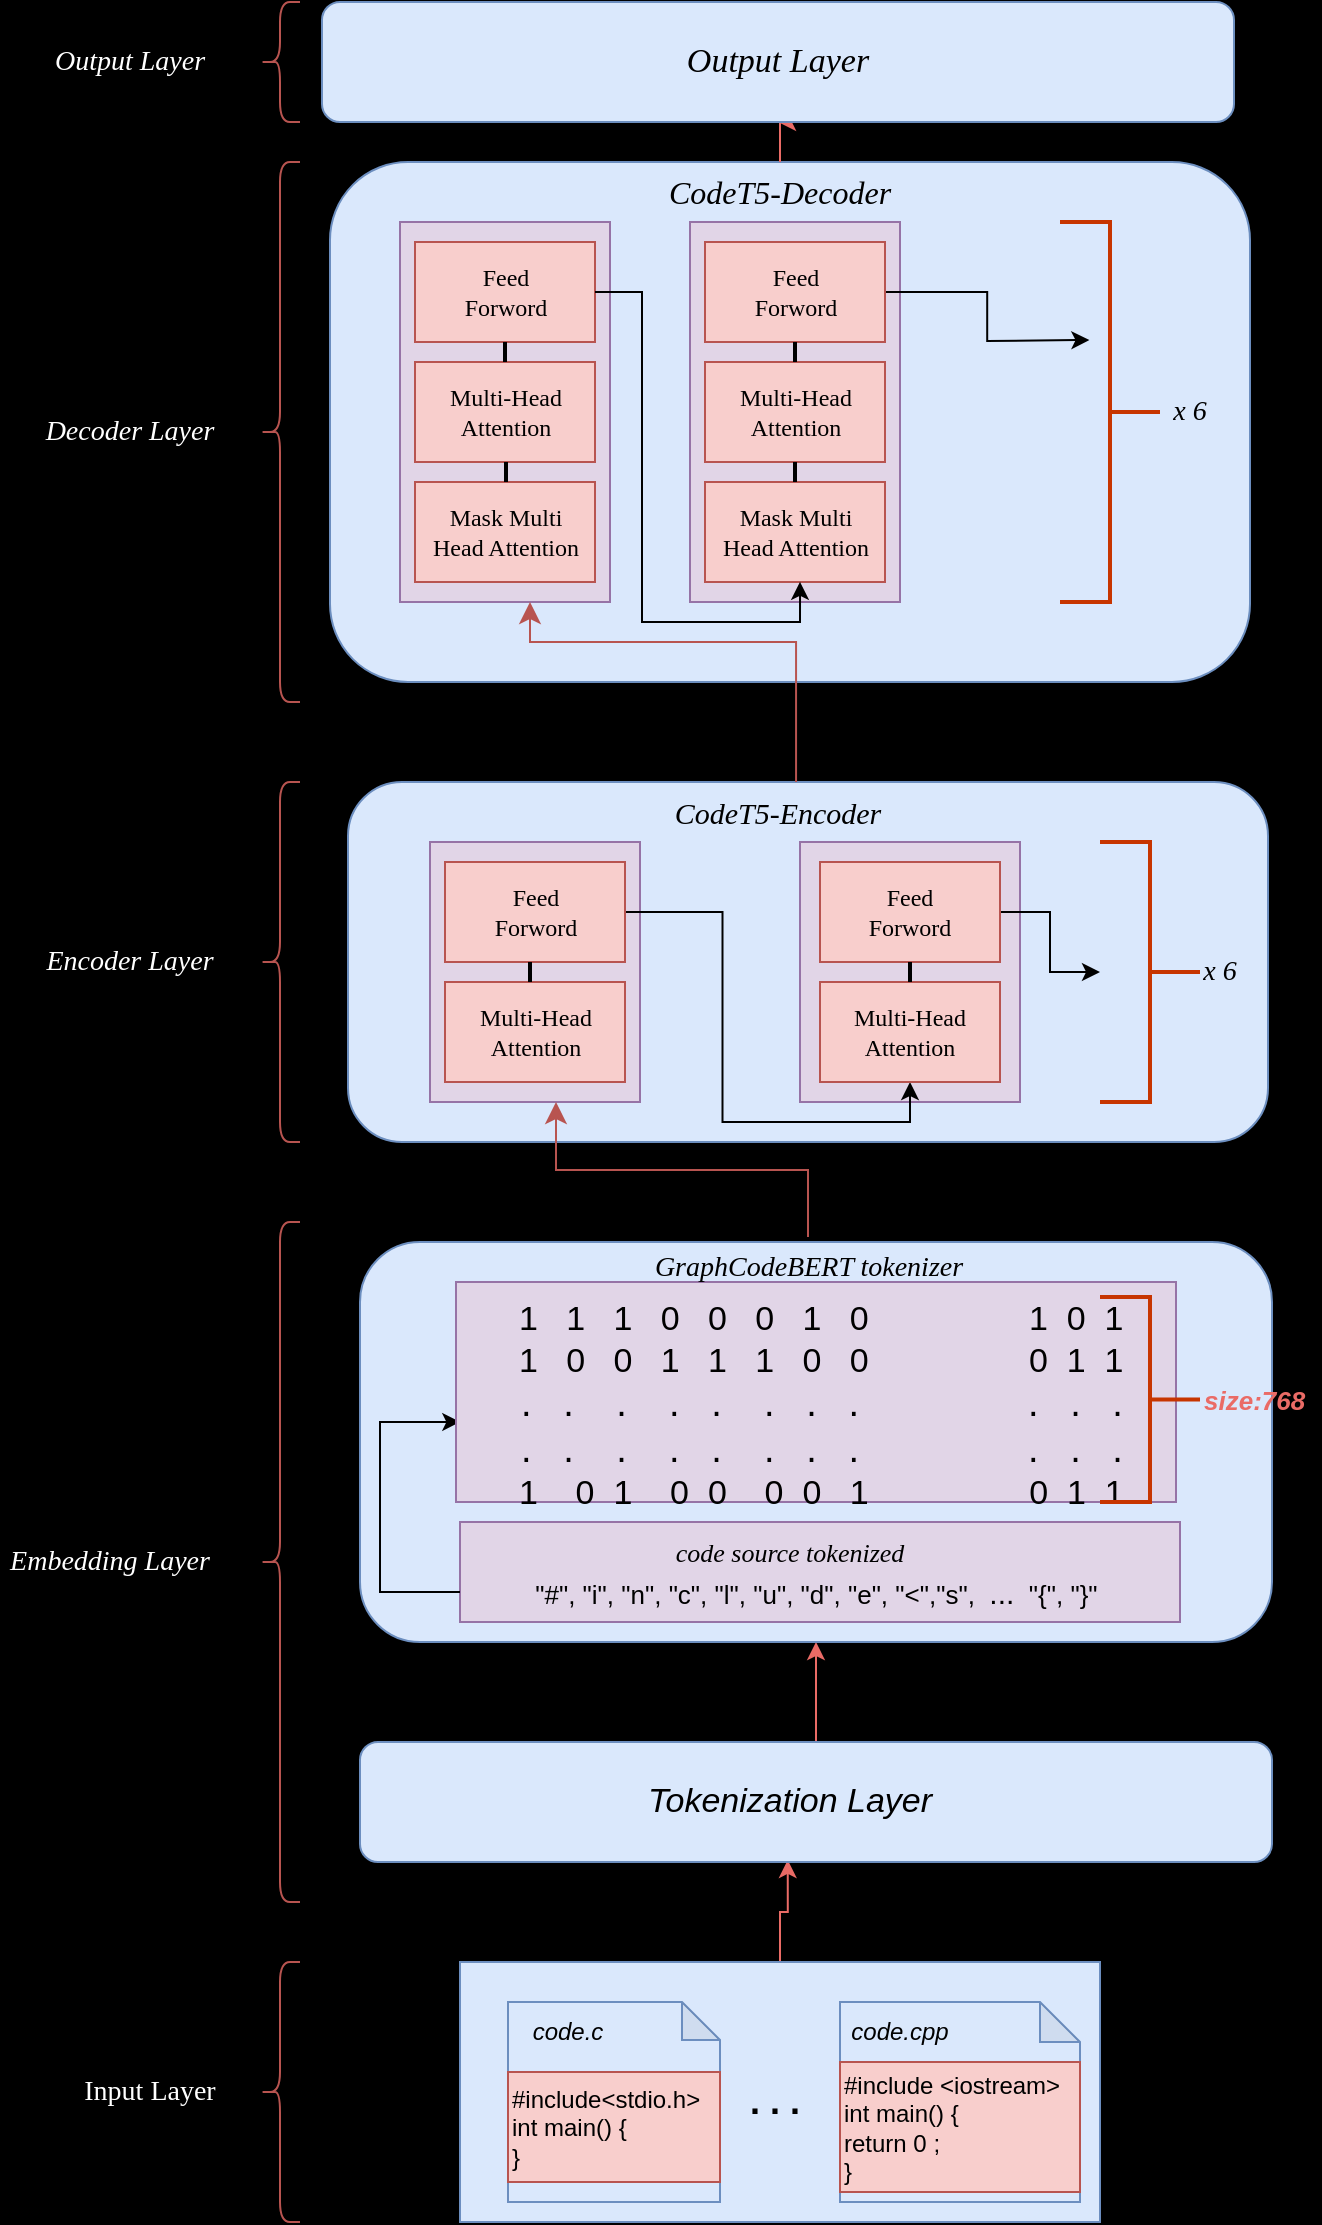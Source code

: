 <mxfile version="24.6.2" type="github">
  <diagram name="Page-1" id="ndFlclTGQ-r0OjpnFzX9">
    <mxGraphModel dx="1114" dy="1761" grid="0" gridSize="10" guides="1" tooltips="1" connect="1" arrows="1" fold="1" page="1" pageScale="1" pageWidth="827" pageHeight="1169" background="#000000" math="0" shadow="0">
      <root>
        <mxCell id="0" />
        <mxCell id="1" parent="0" />
        <mxCell id="08KLOJ0HgdKlxMjKVlnE-172" value="" style="edgeStyle=orthogonalEdgeStyle;rounded=0;orthogonalLoop=1;jettySize=auto;html=1;strokeColor=#EA6B66;entryX=0.469;entryY=0.983;entryDx=0;entryDy=0;entryPerimeter=0;" edge="1" parent="1" source="08KLOJ0HgdKlxMjKVlnE-74" target="08KLOJ0HgdKlxMjKVlnE-87">
          <mxGeometry relative="1" as="geometry" />
        </mxCell>
        <mxCell id="08KLOJ0HgdKlxMjKVlnE-74" value="" style="rounded=0;whiteSpace=wrap;html=1;fillColor=#dae8fc;strokeColor=#6c8ebf;" vertex="1" parent="1">
          <mxGeometry x="280" y="-180" width="320" height="130" as="geometry" />
        </mxCell>
        <mxCell id="08KLOJ0HgdKlxMjKVlnE-73" value="" style="shape=note;whiteSpace=wrap;html=1;backgroundOutline=1;darkOpacity=0.05;size=19;fillColor=#dae8fc;strokeColor=#6c8ebf;" vertex="1" parent="1">
          <mxGeometry x="304" y="-160" width="106" height="100" as="geometry" />
        </mxCell>
        <mxCell id="08KLOJ0HgdKlxMjKVlnE-75" value="" style="shape=note;whiteSpace=wrap;html=1;backgroundOutline=1;darkOpacity=0.05;size=20;fillColor=#dae8fc;strokeColor=#6c8ebf;" vertex="1" parent="1">
          <mxGeometry x="470" y="-160" width="120" height="100" as="geometry" />
        </mxCell>
        <mxCell id="08KLOJ0HgdKlxMjKVlnE-78" value="#include&amp;lt;stdio.h&amp;gt;&lt;br&gt;int main() {&lt;div&gt;}&lt;/div&gt;" style="text;html=1;align=left;verticalAlign=middle;whiteSpace=wrap;rounded=0;fillColor=#f8cecc;strokeColor=#b85450;" vertex="1" parent="1">
          <mxGeometry x="304" y="-125" width="106" height="55" as="geometry" />
        </mxCell>
        <mxCell id="08KLOJ0HgdKlxMjKVlnE-79" value="#include &amp;lt;iostream&amp;gt;&lt;div&gt;int main() {&lt;/div&gt;&lt;div&gt;return 0 ;&lt;/div&gt;&lt;div&gt;}&lt;/div&gt;" style="text;html=1;align=left;verticalAlign=middle;whiteSpace=wrap;rounded=0;fillColor=#f8cecc;strokeColor=#b85450;" vertex="1" parent="1">
          <mxGeometry x="470" y="-130" width="120" height="65" as="geometry" />
        </mxCell>
        <mxCell id="08KLOJ0HgdKlxMjKVlnE-81" value="&lt;i&gt;code.c&lt;/i&gt;" style="text;html=1;align=center;verticalAlign=middle;whiteSpace=wrap;rounded=0;" vertex="1" parent="1">
          <mxGeometry x="304" y="-160" width="60" height="30" as="geometry" />
        </mxCell>
        <mxCell id="08KLOJ0HgdKlxMjKVlnE-82" value="&lt;i&gt;code.cpp&lt;/i&gt;" style="text;html=1;align=center;verticalAlign=middle;whiteSpace=wrap;rounded=0;" vertex="1" parent="1">
          <mxGeometry x="470" y="-160" width="60" height="30" as="geometry" />
        </mxCell>
        <mxCell id="08KLOJ0HgdKlxMjKVlnE-84" value="" style="shape=curlyBracket;whiteSpace=wrap;html=1;rounded=1;labelPosition=left;verticalLabelPosition=middle;align=right;verticalAlign=middle;fillColor=#f8cecc;gradientColor=#ea6b66;strokeColor=#b85450;" vertex="1" parent="1">
          <mxGeometry x="180" y="-180" width="20" height="130" as="geometry" />
        </mxCell>
        <mxCell id="08KLOJ0HgdKlxMjKVlnE-86" value="&lt;font color=&quot;#ffffff&quot; face=&quot;Times New Roman&quot; style=&quot;font-size: 14px; background-color: rgb(0, 0, 0);&quot;&gt;Input Layer&lt;/font&gt;" style="text;html=1;align=center;verticalAlign=middle;whiteSpace=wrap;rounded=0;" vertex="1" parent="1">
          <mxGeometry x="90" y="-130" width="70" height="30" as="geometry" />
        </mxCell>
        <mxCell id="08KLOJ0HgdKlxMjKVlnE-174" value="" style="edgeStyle=orthogonalEdgeStyle;rounded=0;orthogonalLoop=1;jettySize=auto;html=1;strokeColor=#EA6B66;entryX=0.5;entryY=1;entryDx=0;entryDy=0;" edge="1" parent="1" source="08KLOJ0HgdKlxMjKVlnE-87" target="08KLOJ0HgdKlxMjKVlnE-95">
          <mxGeometry relative="1" as="geometry" />
        </mxCell>
        <mxCell id="08KLOJ0HgdKlxMjKVlnE-87" value="" style="rounded=1;whiteSpace=wrap;html=1;fillColor=#dae8fc;strokeColor=#6c8ebf;" vertex="1" parent="1">
          <mxGeometry x="230" y="-290" width="456" height="60" as="geometry" />
        </mxCell>
        <mxCell id="08KLOJ0HgdKlxMjKVlnE-91" value="&lt;b style=&quot;font-size: 18px;&quot;&gt;. . .&amp;nbsp;&lt;/b&gt;" style="text;html=1;align=center;verticalAlign=middle;whiteSpace=wrap;rounded=0;" vertex="1" parent="1">
          <mxGeometry x="410" y="-125" width="60" height="30" as="geometry" />
        </mxCell>
        <mxCell id="08KLOJ0HgdKlxMjKVlnE-92" value="" style="shape=curlyBracket;whiteSpace=wrap;html=1;rounded=1;labelPosition=left;verticalLabelPosition=middle;align=right;verticalAlign=middle;size=0.5;fillColor=#f8cecc;gradientColor=#ea6b66;strokeColor=#b85450;" vertex="1" parent="1">
          <mxGeometry x="180" y="-550" width="20" height="340" as="geometry" />
        </mxCell>
        <mxCell id="08KLOJ0HgdKlxMjKVlnE-94" value="&lt;i&gt;&lt;font color=&quot;#ffffff&quot; style=&quot;font-size: 14px; background-color: rgb(0, 0, 0);&quot; face=&quot;Times New Roman&quot;&gt;Embedding Layer&lt;/font&gt;&lt;/i&gt;" style="text;html=1;align=center;verticalAlign=middle;whiteSpace=wrap;rounded=0;" vertex="1" parent="1">
          <mxGeometry x="50" y="-395" width="110" height="30" as="geometry" />
        </mxCell>
        <mxCell id="08KLOJ0HgdKlxMjKVlnE-95" value="" style="rounded=1;whiteSpace=wrap;html=1;fillColor=#dae8fc;strokeColor=#6c8ebf;" vertex="1" parent="1">
          <mxGeometry x="230" y="-540" width="456" height="200" as="geometry" />
        </mxCell>
        <mxCell id="08KLOJ0HgdKlxMjKVlnE-98" value="&lt;font style=&quot;font-size: 17px;&quot;&gt;&lt;i&gt;Tokenization Layer&lt;/i&gt;&lt;/font&gt;" style="text;html=1;align=center;verticalAlign=middle;whiteSpace=wrap;rounded=0;" vertex="1" parent="1">
          <mxGeometry x="310" y="-275" width="270" height="30" as="geometry" />
        </mxCell>
        <mxCell id="08KLOJ0HgdKlxMjKVlnE-99" value="" style="rounded=0;whiteSpace=wrap;html=1;fillColor=#e1d5e7;strokeColor=#9673a6;" vertex="1" parent="1">
          <mxGeometry x="280" y="-400" width="360" height="50" as="geometry" />
        </mxCell>
        <mxCell id="08KLOJ0HgdKlxMjKVlnE-100" value="&lt;i&gt;&lt;font face=&quot;Times New Roman&quot; style=&quot;font-size: 13px;&quot;&gt;code source tokenized&lt;/font&gt;&lt;/i&gt;" style="text;html=1;align=center;verticalAlign=middle;whiteSpace=wrap;rounded=0;" vertex="1" parent="1">
          <mxGeometry x="385" y="-400" width="120" height="30" as="geometry" />
        </mxCell>
        <mxCell id="08KLOJ0HgdKlxMjKVlnE-105" value="" style="edgeStyle=orthogonalEdgeStyle;rounded=0;orthogonalLoop=1;jettySize=auto;html=1;entryX=0.006;entryY=0.636;entryDx=0;entryDy=0;entryPerimeter=0;" edge="1" parent="1" source="08KLOJ0HgdKlxMjKVlnE-101" target="08KLOJ0HgdKlxMjKVlnE-104">
          <mxGeometry relative="1" as="geometry">
            <Array as="points">
              <mxPoint x="240" y="-365" />
              <mxPoint x="240" y="-450" />
            </Array>
          </mxGeometry>
        </mxCell>
        <mxCell id="08KLOJ0HgdKlxMjKVlnE-101" value="&lt;font style=&quot;font-size: 13px;&quot;&gt;&quot;#&quot;, &quot;i&quot;, &quot;n&quot;, &quot;c&quot;, &quot;l&quot;, &quot;u&quot;, &quot;d&quot;, &quot;e&quot;, &quot;&amp;lt;&quot;,&quot;s&quot;,&amp;nbsp; &lt;/font&gt;&lt;font style=&quot;font-size: 15px;&quot;&gt;...&lt;/font&gt;&lt;font style=&quot;font-size: 13px;&quot;&gt;&amp;nbsp; &quot;{&quot;, &quot;}&quot;&amp;nbsp;&lt;/font&gt;" style="text;html=1;align=center;verticalAlign=middle;whiteSpace=wrap;rounded=0;" vertex="1" parent="1">
          <mxGeometry x="280" y="-380" width="360" height="30" as="geometry" />
        </mxCell>
        <mxCell id="08KLOJ0HgdKlxMjKVlnE-104" value="" style="rounded=0;whiteSpace=wrap;html=1;fillColor=#e1d5e7;strokeColor=#9673a6;" vertex="1" parent="1">
          <mxGeometry x="278" y="-520" width="360" height="110" as="geometry" />
        </mxCell>
        <mxCell id="08KLOJ0HgdKlxMjKVlnE-106" value="&lt;div&gt;&lt;br&gt;&lt;/div&gt;&lt;font style=&quot;font-size: 17px;&quot;&gt;&amp;nbsp; 1&amp;nbsp; &amp;nbsp;1&amp;nbsp; &amp;nbsp;1&amp;nbsp; &amp;nbsp;0&amp;nbsp; &amp;nbsp;0&amp;nbsp; &amp;nbsp;0&amp;nbsp; &amp;nbsp;1&amp;nbsp; &amp;nbsp;0&amp;nbsp; &amp;nbsp; &amp;nbsp; &amp;nbsp;&lt;span style=&quot;white-space: pre;&quot;&gt;&#x9;&lt;/span&gt;&lt;span style=&quot;white-space: pre;&quot;&gt;&#x9;&lt;/span&gt;1&amp;nbsp; 0&amp;nbsp; 1&lt;/font&gt;&lt;div style=&quot;font-size: 17px;&quot;&gt;&lt;font style=&quot;font-size: 17px;&quot;&gt;&amp;nbsp; 1&amp;nbsp; &amp;nbsp;0&amp;nbsp; &amp;nbsp;0&amp;nbsp; &amp;nbsp;1&amp;nbsp; &amp;nbsp;1&amp;nbsp; &amp;nbsp;1&amp;nbsp; &amp;nbsp;0&amp;nbsp; &amp;nbsp;0&amp;nbsp; &amp;nbsp; &amp;nbsp; &amp;nbsp;&lt;span style=&quot;white-space: pre;&quot;&gt;&#x9;&lt;/span&gt;&lt;span style=&quot;white-space: pre;&quot;&gt;&#x9;&lt;/span&gt;0&amp;nbsp; 1&amp;nbsp; 1&lt;/font&gt;&lt;/div&gt;&lt;div style=&quot;font-size: 19px;&quot;&gt;&lt;font style=&quot;font-size: 19px;&quot;&gt;&amp;nbsp; .&amp;nbsp; &amp;nbsp;.&amp;nbsp; &amp;nbsp; .&amp;nbsp; &amp;nbsp; .&amp;nbsp; &amp;nbsp;.&amp;nbsp; &amp;nbsp; .&amp;nbsp; &amp;nbsp;.&amp;nbsp; &amp;nbsp;.&amp;nbsp; &amp;nbsp; &amp;nbsp;&lt;span style=&quot;white-space: pre;&quot;&gt;&#x9;&lt;/span&gt;&lt;span style=&quot;white-space: pre;&quot;&gt;&#x9;&lt;/span&gt;&amp;nbsp; .&amp;nbsp; &amp;nbsp;.&amp;nbsp; &amp;nbsp;.&lt;/font&gt;&lt;/div&gt;&lt;div style=&quot;font-size: 19px;&quot;&gt;&lt;span style=&quot;background-color: initial;&quot;&gt;&amp;nbsp; .&amp;nbsp; &amp;nbsp;.&amp;nbsp; &amp;nbsp; .&amp;nbsp; &amp;nbsp; .&amp;nbsp; &amp;nbsp;.&amp;nbsp; &amp;nbsp; .&amp;nbsp; &amp;nbsp;.&amp;nbsp; &amp;nbsp;.&amp;nbsp; &amp;nbsp; &amp;nbsp;&lt;span style=&quot;white-space: pre;&quot;&gt;&#x9;&lt;/span&gt;&lt;span style=&quot;white-space: pre;&quot;&gt;&#x9;&lt;/span&gt;&amp;nbsp; .&amp;nbsp; &amp;nbsp;.&amp;nbsp; &amp;nbsp;.&lt;/span&gt;&lt;br&gt;&lt;/div&gt;&lt;div style=&quot;&quot;&gt;&lt;span style=&quot;background-color: initial;&quot;&gt;&lt;font style=&quot;font-size: 17px;&quot;&gt;&amp;nbsp; 1&amp;nbsp; &amp;nbsp; 0&amp;nbsp; 1&amp;nbsp; &amp;nbsp; 0&amp;nbsp; 0&amp;nbsp; &amp;nbsp; 0&amp;nbsp; 0&amp;nbsp; &amp;nbsp;1&amp;nbsp; &amp;nbsp; &amp;nbsp; &amp;nbsp; &amp;nbsp; &amp;nbsp; &amp;nbsp; &amp;nbsp; &amp;nbsp;0&amp;nbsp; 1&amp;nbsp; 1&amp;nbsp;&amp;nbsp;&lt;/font&gt;&lt;/span&gt;&lt;br&gt;&lt;/div&gt;" style="text;html=1;align=left;verticalAlign=middle;whiteSpace=wrap;rounded=0;" vertex="1" parent="1">
          <mxGeometry x="298" y="-510" width="340" height="90" as="geometry" />
        </mxCell>
        <mxCell id="08KLOJ0HgdKlxMjKVlnE-107" value="" style="strokeWidth=2;html=1;shape=mxgraph.flowchart.annotation_2;align=left;labelPosition=right;pointerEvents=1;direction=west;fillColor=#fa6800;strokeColor=#C73500;fontColor=#000000;" vertex="1" parent="1">
          <mxGeometry x="600" y="-512.5" width="50" height="102.5" as="geometry" />
        </mxCell>
        <mxCell id="08KLOJ0HgdKlxMjKVlnE-108" value="&lt;i&gt;&lt;b&gt;&lt;font color=&quot;#ea6b66&quot; style=&quot;font-size: 13px;&quot;&gt;size:768&lt;/font&gt;&lt;/b&gt;&lt;/i&gt;" style="text;html=1;align=left;verticalAlign=middle;whiteSpace=wrap;rounded=0;" vertex="1" parent="1">
          <mxGeometry x="650" y="-476.25" width="60" height="30" as="geometry" />
        </mxCell>
        <mxCell id="08KLOJ0HgdKlxMjKVlnE-109" value="&lt;i&gt;&lt;font style=&quot;font-size: 14px;&quot; face=&quot;Times New Roman&quot;&gt;GraphCodeBERT tokenizer&lt;/font&gt;&lt;/i&gt;" style="text;html=1;align=center;verticalAlign=middle;resizable=0;points=[];autosize=1;strokeColor=none;fillColor=none;" vertex="1" parent="1">
          <mxGeometry x="364" y="-542.5" width="180" height="30" as="geometry" />
        </mxCell>
        <mxCell id="08KLOJ0HgdKlxMjKVlnE-111" value="" style="rounded=1;whiteSpace=wrap;html=1;fillColor=#dae8fc;strokeColor=#6c8ebf;" vertex="1" parent="1">
          <mxGeometry x="224" y="-770" width="460" height="180" as="geometry" />
        </mxCell>
        <mxCell id="08KLOJ0HgdKlxMjKVlnE-168" value="" style="edgeStyle=orthogonalEdgeStyle;rounded=0;orthogonalLoop=1;jettySize=auto;html=1;" edge="1" parent="1" source="08KLOJ0HgdKlxMjKVlnE-112" target="08KLOJ0HgdKlxMjKVlnE-167">
          <mxGeometry relative="1" as="geometry" />
        </mxCell>
        <mxCell id="08KLOJ0HgdKlxMjKVlnE-112" value="" style="rounded=1;whiteSpace=wrap;html=1;fillColor=#dae8fc;strokeColor=#6c8ebf;" vertex="1" parent="1">
          <mxGeometry x="215" y="-1080" width="460" height="260" as="geometry" />
        </mxCell>
        <mxCell id="08KLOJ0HgdKlxMjKVlnE-114" value="" style="shape=curlyBracket;whiteSpace=wrap;html=1;rounded=1;labelPosition=left;verticalLabelPosition=middle;align=right;verticalAlign=middle;fillColor=#f8cecc;gradientColor=#ea6b66;strokeColor=#b85450;" vertex="1" parent="1">
          <mxGeometry x="180" y="-770" width="20" height="180" as="geometry" />
        </mxCell>
        <mxCell id="08KLOJ0HgdKlxMjKVlnE-116" value="&lt;font size=&quot;1&quot; face=&quot;Times New Roman&quot; style=&quot;&quot;&gt;&lt;i style=&quot;font-size: 15px;&quot;&gt;CodeT5-Encoder&lt;/i&gt;&lt;/font&gt;" style="text;html=1;align=center;verticalAlign=middle;whiteSpace=wrap;rounded=0;" vertex="1" parent="1">
          <mxGeometry x="334" y="-770" width="210" height="30" as="geometry" />
        </mxCell>
        <mxCell id="08KLOJ0HgdKlxMjKVlnE-117" value="" style="rounded=0;whiteSpace=wrap;html=1;fillColor=#e1d5e7;strokeColor=#9673a6;" vertex="1" parent="1">
          <mxGeometry x="265" y="-740" width="105" height="130" as="geometry" />
        </mxCell>
        <mxCell id="08KLOJ0HgdKlxMjKVlnE-118" value="" style="rounded=0;whiteSpace=wrap;html=1;fillColor=#e1d5e7;strokeColor=#9673a6;" vertex="1" parent="1">
          <mxGeometry x="450" y="-740" width="110" height="130" as="geometry" />
        </mxCell>
        <mxCell id="08KLOJ0HgdKlxMjKVlnE-120" value="" style="strokeWidth=2;html=1;shape=mxgraph.flowchart.annotation_2;align=left;labelPosition=right;pointerEvents=1;direction=west;fillColor=#fa6800;strokeColor=#C73500;fontColor=#000000;" vertex="1" parent="1">
          <mxGeometry x="600" y="-740" width="50" height="130" as="geometry" />
        </mxCell>
        <mxCell id="08KLOJ0HgdKlxMjKVlnE-121" value="&lt;font size=&quot;1&quot; face=&quot;Times New Roman&quot; style=&quot;&quot;&gt;&lt;i style=&quot;font-size: 14px;&quot;&gt;x 6&lt;/i&gt;&lt;/font&gt;" style="text;html=1;align=center;verticalAlign=middle;whiteSpace=wrap;rounded=0;" vertex="1" parent="1">
          <mxGeometry x="630" y="-690" width="60" height="30" as="geometry" />
        </mxCell>
        <mxCell id="08KLOJ0HgdKlxMjKVlnE-122" value="" style="edgeStyle=elbowEdgeStyle;elbow=vertical;endArrow=classic;html=1;curved=0;rounded=0;endSize=8;startSize=8;fillColor=#f8cecc;strokeColor=#b85450;" edge="1" parent="1" source="08KLOJ0HgdKlxMjKVlnE-109">
          <mxGeometry width="50" height="50" relative="1" as="geometry">
            <mxPoint x="442" y="-544" as="sourcePoint" />
            <mxPoint x="328" y="-610" as="targetPoint" />
            <Array as="points" />
          </mxGeometry>
        </mxCell>
        <mxCell id="08KLOJ0HgdKlxMjKVlnE-124" value="&lt;font face=&quot;Times New Roman&quot;&gt;Multi-Head&lt;/font&gt;&lt;div&gt;&lt;font face=&quot;Times New Roman&quot;&gt;Attention&lt;/font&gt;&lt;/div&gt;" style="rounded=0;whiteSpace=wrap;html=1;fillColor=#f8cecc;strokeColor=#b85450;" vertex="1" parent="1">
          <mxGeometry x="272.5" y="-670" width="90" height="50" as="geometry" />
        </mxCell>
        <mxCell id="08KLOJ0HgdKlxMjKVlnE-129" style="edgeStyle=orthogonalEdgeStyle;rounded=0;orthogonalLoop=1;jettySize=auto;html=1;entryX=0.5;entryY=1;entryDx=0;entryDy=0;" edge="1" parent="1" source="08KLOJ0HgdKlxMjKVlnE-125" target="08KLOJ0HgdKlxMjKVlnE-126">
          <mxGeometry relative="1" as="geometry" />
        </mxCell>
        <mxCell id="08KLOJ0HgdKlxMjKVlnE-125" value="&lt;font face=&quot;Times New Roman&quot;&gt;Feed&lt;/font&gt;&lt;div&gt;&lt;font face=&quot;Times New Roman&quot;&gt;Forword&lt;/font&gt;&lt;/div&gt;" style="rounded=0;whiteSpace=wrap;html=1;fillColor=#f8cecc;strokeColor=#b85450;" vertex="1" parent="1">
          <mxGeometry x="272.5" y="-730" width="90" height="50" as="geometry" />
        </mxCell>
        <mxCell id="08KLOJ0HgdKlxMjKVlnE-126" value="" style="rounded=0;whiteSpace=wrap;html=1;fillColor=#f8cecc;strokeColor=#b85450;" vertex="1" parent="1">
          <mxGeometry x="460" y="-670" width="90" height="50" as="geometry" />
        </mxCell>
        <mxCell id="08KLOJ0HgdKlxMjKVlnE-127" value="" style="rounded=0;whiteSpace=wrap;html=1;fillColor=#f8cecc;strokeColor=#b85450;" vertex="1" parent="1">
          <mxGeometry x="460" y="-730" width="90" height="50" as="geometry" />
        </mxCell>
        <mxCell id="08KLOJ0HgdKlxMjKVlnE-130" value="&lt;font face=&quot;Times New Roman&quot;&gt;Multi-Head&lt;/font&gt;&lt;div&gt;&lt;font face=&quot;Times New Roman&quot;&gt;Attention&lt;/font&gt;&lt;/div&gt;" style="rounded=0;whiteSpace=wrap;html=1;fillColor=#f8cecc;strokeColor=#b85450;" vertex="1" parent="1">
          <mxGeometry x="460" y="-670" width="90" height="50" as="geometry" />
        </mxCell>
        <mxCell id="08KLOJ0HgdKlxMjKVlnE-134" value="" style="edgeStyle=orthogonalEdgeStyle;rounded=0;orthogonalLoop=1;jettySize=auto;html=1;" edge="1" parent="1" source="08KLOJ0HgdKlxMjKVlnE-131" target="08KLOJ0HgdKlxMjKVlnE-120">
          <mxGeometry relative="1" as="geometry" />
        </mxCell>
        <mxCell id="08KLOJ0HgdKlxMjKVlnE-131" value="&lt;font face=&quot;Times New Roman&quot;&gt;Feed&lt;/font&gt;&lt;div&gt;&lt;font face=&quot;Times New Roman&quot;&gt;Forword&lt;/font&gt;&lt;/div&gt;" style="rounded=0;whiteSpace=wrap;html=1;fillColor=#f8cecc;strokeColor=#b85450;" vertex="1" parent="1">
          <mxGeometry x="460" y="-730" width="90" height="50" as="geometry" />
        </mxCell>
        <mxCell id="08KLOJ0HgdKlxMjKVlnE-136" value="" style="line;strokeWidth=2;direction=south;html=1;" vertex="1" parent="1">
          <mxGeometry x="310" y="-680" width="10" height="10" as="geometry" />
        </mxCell>
        <mxCell id="08KLOJ0HgdKlxMjKVlnE-137" value="" style="line;strokeWidth=2;direction=south;html=1;" vertex="1" parent="1">
          <mxGeometry x="500" y="-680" width="10" height="10" as="geometry" />
        </mxCell>
        <mxCell id="08KLOJ0HgdKlxMjKVlnE-138" value="" style="rounded=0;whiteSpace=wrap;html=1;fillColor=#e1d5e7;strokeColor=#9673a6;" vertex="1" parent="1">
          <mxGeometry x="250" y="-1050" width="105" height="190" as="geometry" />
        </mxCell>
        <mxCell id="08KLOJ0HgdKlxMjKVlnE-140" value="" style="rounded=0;whiteSpace=wrap;html=1;fillColor=#e1d5e7;strokeColor=#9673a6;" vertex="1" parent="1">
          <mxGeometry x="395" y="-1050" width="105" height="190" as="geometry" />
        </mxCell>
        <mxCell id="08KLOJ0HgdKlxMjKVlnE-141" value="&lt;font face=&quot;Times New Roman&quot;&gt;Feed&lt;/font&gt;&lt;div&gt;&lt;font face=&quot;Times New Roman&quot;&gt;Forword&lt;/font&gt;&lt;/div&gt;" style="rounded=0;whiteSpace=wrap;html=1;fillColor=#f8cecc;strokeColor=#b85450;" vertex="1" parent="1">
          <mxGeometry x="257.5" y="-1040" width="90" height="50" as="geometry" />
        </mxCell>
        <mxCell id="08KLOJ0HgdKlxMjKVlnE-142" value="&lt;font face=&quot;Times New Roman&quot;&gt;Mask Multi&lt;/font&gt;&lt;div&gt;&lt;font face=&quot;Times New Roman&quot;&gt;Head Attention&lt;/font&gt;&lt;/div&gt;" style="rounded=0;whiteSpace=wrap;html=1;fillColor=#f8cecc;strokeColor=#b85450;" vertex="1" parent="1">
          <mxGeometry x="257.5" y="-920" width="90" height="50" as="geometry" />
        </mxCell>
        <mxCell id="08KLOJ0HgdKlxMjKVlnE-143" value="&lt;font face=&quot;Times New Roman&quot;&gt;Feed&lt;/font&gt;&lt;div&gt;&lt;font face=&quot;Times New Roman&quot;&gt;Forword&lt;/font&gt;&lt;/div&gt;" style="rounded=0;whiteSpace=wrap;html=1;fillColor=#f8cecc;strokeColor=#b85450;" vertex="1" parent="1">
          <mxGeometry x="257.5" y="-980" width="90" height="50" as="geometry" />
        </mxCell>
        <mxCell id="08KLOJ0HgdKlxMjKVlnE-171" value="" style="edgeStyle=orthogonalEdgeStyle;rounded=0;orthogonalLoop=1;jettySize=auto;html=1;strokeColor=#EA6B66;" edge="1" parent="1" source="08KLOJ0HgdKlxMjKVlnE-144" target="08KLOJ0HgdKlxMjKVlnE-167">
          <mxGeometry relative="1" as="geometry" />
        </mxCell>
        <mxCell id="08KLOJ0HgdKlxMjKVlnE-144" value="&lt;i&gt;&lt;font style=&quot;font-size: 16px;&quot; face=&quot;Times New Roman&quot;&gt;CodeT5-Decoder&lt;/font&gt;&lt;/i&gt;" style="text;html=1;align=center;verticalAlign=middle;whiteSpace=wrap;rounded=0;" vertex="1" parent="1">
          <mxGeometry x="370" y="-1080" width="140" height="30" as="geometry" />
        </mxCell>
        <mxCell id="08KLOJ0HgdKlxMjKVlnE-146" value="" style="edgeStyle=elbowEdgeStyle;elbow=vertical;endArrow=classic;html=1;curved=0;rounded=0;endSize=8;startSize=8;exitX=0.543;exitY=0;exitDx=0;exitDy=0;exitPerimeter=0;fillColor=#f8cecc;strokeColor=#b85450;" edge="1" parent="1" source="08KLOJ0HgdKlxMjKVlnE-116">
          <mxGeometry width="50" height="50" relative="1" as="geometry">
            <mxPoint x="265" y="-810" as="sourcePoint" />
            <mxPoint x="315" y="-860" as="targetPoint" />
            <Array as="points">
              <mxPoint x="300" y="-840" />
            </Array>
          </mxGeometry>
        </mxCell>
        <mxCell id="08KLOJ0HgdKlxMjKVlnE-147" value="&lt;font face=&quot;Times New Roman&quot;&gt;Feed&lt;/font&gt;&lt;div&gt;&lt;font face=&quot;Times New Roman&quot;&gt;Forword&lt;/font&gt;&lt;/div&gt;" style="rounded=0;whiteSpace=wrap;html=1;fillColor=#f8cecc;strokeColor=#b85450;" vertex="1" parent="1">
          <mxGeometry x="402.5" y="-920" width="90" height="50" as="geometry" />
        </mxCell>
        <mxCell id="08KLOJ0HgdKlxMjKVlnE-148" value="&lt;font face=&quot;Times New Roman&quot;&gt;Feed&lt;/font&gt;&lt;div&gt;&lt;font face=&quot;Times New Roman&quot;&gt;Forword&lt;/font&gt;&lt;/div&gt;" style="rounded=0;whiteSpace=wrap;html=1;fillColor=#f8cecc;strokeColor=#b85450;" vertex="1" parent="1">
          <mxGeometry x="402.5" y="-980" width="90" height="50" as="geometry" />
        </mxCell>
        <mxCell id="08KLOJ0HgdKlxMjKVlnE-161" value="" style="edgeStyle=orthogonalEdgeStyle;rounded=0;orthogonalLoop=1;jettySize=auto;html=1;entryX=0.31;entryY=0.8;entryDx=0;entryDy=0;entryPerimeter=0;" edge="1" parent="1" source="08KLOJ0HgdKlxMjKVlnE-149">
          <mxGeometry relative="1" as="geometry">
            <mxPoint x="594.7" y="-991" as="targetPoint" />
          </mxGeometry>
        </mxCell>
        <mxCell id="08KLOJ0HgdKlxMjKVlnE-149" value="&lt;font face=&quot;Times New Roman&quot;&gt;Feed&lt;/font&gt;&lt;div&gt;&lt;font face=&quot;Times New Roman&quot;&gt;Forword&lt;/font&gt;&lt;/div&gt;" style="rounded=0;whiteSpace=wrap;html=1;fillColor=#f8cecc;strokeColor=#b85450;" vertex="1" parent="1">
          <mxGeometry x="402.5" y="-1040" width="90" height="50" as="geometry" />
        </mxCell>
        <mxCell id="08KLOJ0HgdKlxMjKVlnE-150" value="&lt;font face=&quot;Times New Roman&quot;&gt;Mask Multi&lt;/font&gt;&lt;div&gt;&lt;font face=&quot;Times New Roman&quot;&gt;Head Attention&lt;/font&gt;&lt;/div&gt;" style="rounded=0;whiteSpace=wrap;html=1;fillColor=#f8cecc;strokeColor=#b85450;" vertex="1" parent="1">
          <mxGeometry x="402.5" y="-920" width="90" height="50" as="geometry" />
        </mxCell>
        <mxCell id="08KLOJ0HgdKlxMjKVlnE-151" value="&lt;font face=&quot;Times New Roman&quot;&gt;Multi-Head&lt;/font&gt;&lt;div&gt;&lt;font face=&quot;Times New Roman&quot;&gt;Attention&lt;/font&gt;&lt;/div&gt;" style="rounded=0;whiteSpace=wrap;html=1;fillColor=#f8cecc;strokeColor=#b85450;" vertex="1" parent="1">
          <mxGeometry x="257.5" y="-980" width="90" height="50" as="geometry" />
        </mxCell>
        <mxCell id="08KLOJ0HgdKlxMjKVlnE-152" value="&lt;font face=&quot;Times New Roman&quot;&gt;Multi-Head&lt;/font&gt;&lt;div&gt;&lt;font face=&quot;Times New Roman&quot;&gt;Attention&lt;/font&gt;&lt;/div&gt;" style="rounded=0;whiteSpace=wrap;html=1;fillColor=#f8cecc;strokeColor=#b85450;" vertex="1" parent="1">
          <mxGeometry x="402.5" y="-980" width="90" height="50" as="geometry" />
        </mxCell>
        <mxCell id="08KLOJ0HgdKlxMjKVlnE-153" value="" style="line;strokeWidth=2;direction=south;html=1;" vertex="1" parent="1">
          <mxGeometry x="298" y="-930" width="10" height="10" as="geometry" />
        </mxCell>
        <mxCell id="08KLOJ0HgdKlxMjKVlnE-154" value="" style="line;strokeWidth=2;direction=south;html=1;" vertex="1" parent="1">
          <mxGeometry x="297.5" y="-990" width="10" height="10" as="geometry" />
        </mxCell>
        <mxCell id="08KLOJ0HgdKlxMjKVlnE-155" value="" style="line;strokeWidth=2;direction=south;html=1;" vertex="1" parent="1">
          <mxGeometry x="442.5" y="-930" width="10" height="10" as="geometry" />
        </mxCell>
        <mxCell id="08KLOJ0HgdKlxMjKVlnE-156" value="" style="line;strokeWidth=2;direction=south;html=1;" vertex="1" parent="1">
          <mxGeometry x="442.5" y="-990" width="10" height="10" as="geometry" />
        </mxCell>
        <mxCell id="08KLOJ0HgdKlxMjKVlnE-157" style="edgeStyle=orthogonalEdgeStyle;rounded=0;orthogonalLoop=1;jettySize=auto;html=1;entryX=0.524;entryY=0.947;entryDx=0;entryDy=0;entryPerimeter=0;" edge="1" parent="1" source="08KLOJ0HgdKlxMjKVlnE-141" target="08KLOJ0HgdKlxMjKVlnE-140">
          <mxGeometry relative="1" as="geometry">
            <Array as="points">
              <mxPoint x="371" y="-1015" />
              <mxPoint x="371" y="-850" />
              <mxPoint x="450" y="-850" />
            </Array>
          </mxGeometry>
        </mxCell>
        <mxCell id="08KLOJ0HgdKlxMjKVlnE-162" value="" style="strokeWidth=2;html=1;shape=mxgraph.flowchart.annotation_2;align=left;labelPosition=right;pointerEvents=1;direction=west;fillColor=#fa6800;strokeColor=#C73500;fontColor=#000000;" vertex="1" parent="1">
          <mxGeometry x="580" y="-1050" width="50" height="190" as="geometry" />
        </mxCell>
        <mxCell id="08KLOJ0HgdKlxMjKVlnE-163" value="&lt;font size=&quot;1&quot; face=&quot;Times New Roman&quot; style=&quot;&quot;&gt;&lt;i style=&quot;font-size: 14px;&quot;&gt;x 6&lt;/i&gt;&lt;/font&gt;" style="text;html=1;align=center;verticalAlign=middle;whiteSpace=wrap;rounded=0;" vertex="1" parent="1">
          <mxGeometry x="615" y="-970" width="60" height="30" as="geometry" />
        </mxCell>
        <mxCell id="08KLOJ0HgdKlxMjKVlnE-164" value="&lt;i&gt;&lt;font color=&quot;#ffffff&quot; style=&quot;font-size: 14px; background-color: rgb(0, 0, 0);&quot; face=&quot;Times New Roman&quot;&gt;Encoder Layer&lt;/font&gt;&lt;/i&gt;" style="text;html=1;align=center;verticalAlign=middle;whiteSpace=wrap;rounded=0;" vertex="1" parent="1">
          <mxGeometry x="60" y="-695" width="110" height="30" as="geometry" />
        </mxCell>
        <mxCell id="08KLOJ0HgdKlxMjKVlnE-165" value="&lt;i&gt;&lt;font color=&quot;#ffffff&quot; style=&quot;font-size: 14px; background-color: rgb(0, 0, 0);&quot; face=&quot;Times New Roman&quot;&gt;Decoder Layer&lt;/font&gt;&lt;/i&gt;" style="text;html=1;align=center;verticalAlign=middle;whiteSpace=wrap;rounded=0;" vertex="1" parent="1">
          <mxGeometry x="60" y="-960" width="110" height="30" as="geometry" />
        </mxCell>
        <mxCell id="08KLOJ0HgdKlxMjKVlnE-166" value="" style="shape=curlyBracket;whiteSpace=wrap;html=1;rounded=1;labelPosition=left;verticalLabelPosition=middle;align=right;verticalAlign=middle;fillColor=#f8cecc;gradientColor=#ea6b66;strokeColor=#b85450;" vertex="1" parent="1">
          <mxGeometry x="180" y="-1080" width="20" height="270" as="geometry" />
        </mxCell>
        <mxCell id="08KLOJ0HgdKlxMjKVlnE-167" value="&lt;font face=&quot;Times New Roman&quot; style=&quot;font-size: 17px;&quot;&gt;&lt;i&gt;Output Layer&lt;/i&gt;&lt;/font&gt;" style="rounded=1;whiteSpace=wrap;html=1;fillColor=#dae8fc;strokeColor=#6c8ebf;" vertex="1" parent="1">
          <mxGeometry x="211" y="-1160" width="456" height="60" as="geometry" />
        </mxCell>
        <mxCell id="08KLOJ0HgdKlxMjKVlnE-169" value="" style="shape=curlyBracket;whiteSpace=wrap;html=1;rounded=1;labelPosition=left;verticalLabelPosition=middle;align=right;verticalAlign=middle;fillColor=#f8cecc;gradientColor=#ea6b66;strokeColor=#b85450;" vertex="1" parent="1">
          <mxGeometry x="180" y="-1160" width="20" height="60" as="geometry" />
        </mxCell>
        <mxCell id="08KLOJ0HgdKlxMjKVlnE-170" value="&lt;i&gt;&lt;font color=&quot;#ffffff&quot; style=&quot;font-size: 14px; background-color: rgb(0, 0, 0);&quot; face=&quot;Times New Roman&quot;&gt;Output Layer&lt;/font&gt;&lt;/i&gt;" style="text;html=1;align=center;verticalAlign=middle;whiteSpace=wrap;rounded=0;" vertex="1" parent="1">
          <mxGeometry x="60" y="-1145" width="110" height="30" as="geometry" />
        </mxCell>
      </root>
    </mxGraphModel>
  </diagram>
</mxfile>

